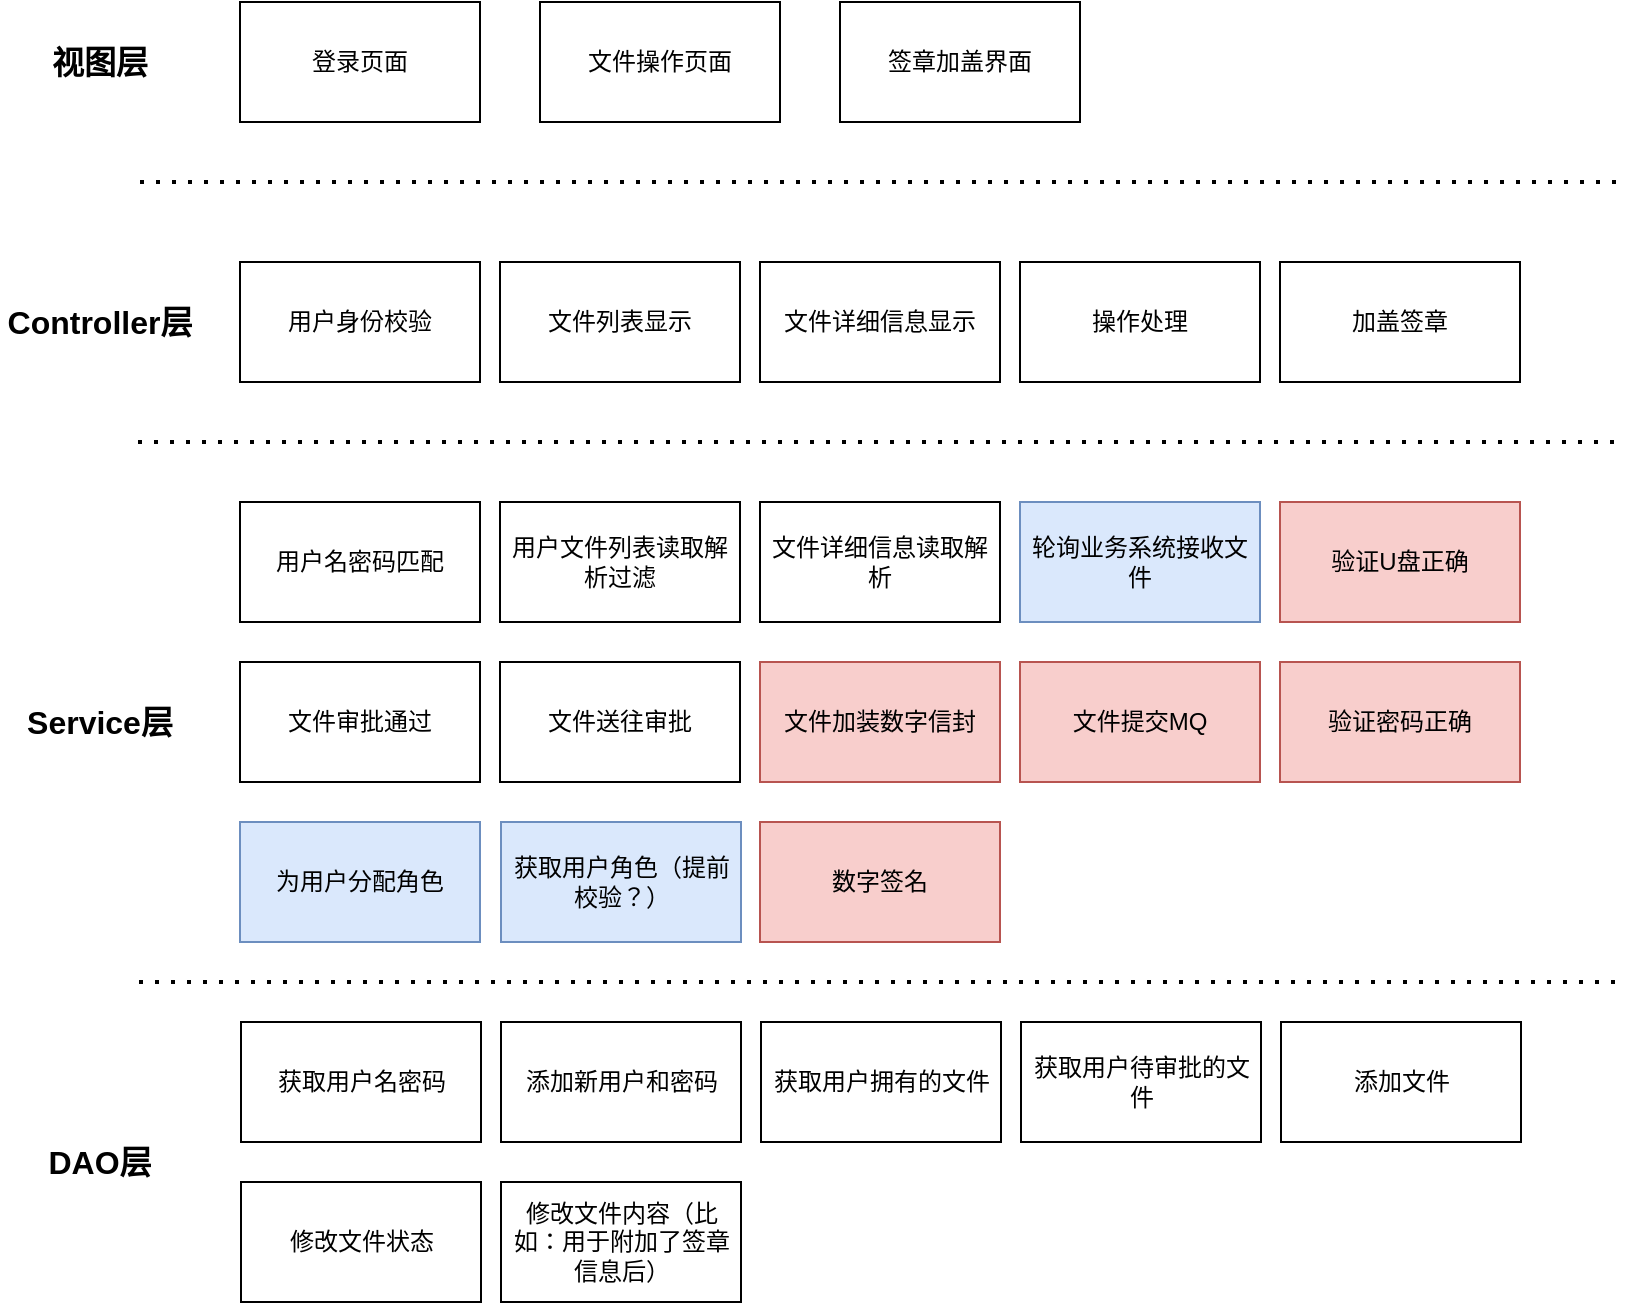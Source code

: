 <mxfile version="13.8.8" type="device"><diagram id="j0eYqefR6BFJ1R1NsVZ7" name="第 1 页"><mxGraphModel dx="1037" dy="580" grid="1" gridSize="10" guides="1" tooltips="1" connect="1" arrows="1" fold="1" page="1" pageScale="1" pageWidth="827" pageHeight="1169" math="0" shadow="0"><root><mxCell id="0"/><mxCell id="1" parent="0"/><mxCell id="GIBE27z-StcBjQNVkmUf-1" value="" style="endArrow=none;dashed=1;html=1;dashPattern=1 3;strokeWidth=2;" parent="1" edge="1"><mxGeometry width="50" height="50" relative="1" as="geometry"><mxPoint x="70" y="220" as="sourcePoint"/><mxPoint x="810" y="220" as="targetPoint"/></mxGeometry></mxCell><mxCell id="GIBE27z-StcBjQNVkmUf-3" value="登录页面" style="rounded=0;whiteSpace=wrap;html=1;" parent="1" vertex="1"><mxGeometry x="120" y="130" width="120" height="60" as="geometry"/></mxCell><mxCell id="GIBE27z-StcBjQNVkmUf-4" value="文件操作页面" style="rounded=0;whiteSpace=wrap;html=1;" parent="1" vertex="1"><mxGeometry x="270" y="130" width="120" height="60" as="geometry"/></mxCell><mxCell id="GIBE27z-StcBjQNVkmUf-5" value="用户身份校验" style="rounded=0;whiteSpace=wrap;html=1;" parent="1" vertex="1"><mxGeometry x="120" y="260" width="120" height="60" as="geometry"/></mxCell><mxCell id="GIBE27z-StcBjQNVkmUf-6" value="文件列表显示" style="rounded=0;whiteSpace=wrap;html=1;" parent="1" vertex="1"><mxGeometry x="250" y="260" width="120" height="60" as="geometry"/></mxCell><mxCell id="GIBE27z-StcBjQNVkmUf-7" value="&lt;span&gt;文件详细信息显示&lt;/span&gt;" style="rounded=0;whiteSpace=wrap;html=1;" parent="1" vertex="1"><mxGeometry x="380" y="260" width="120" height="60" as="geometry"/></mxCell><mxCell id="GIBE27z-StcBjQNVkmUf-8" value="签章加盖界面" style="rounded=0;whiteSpace=wrap;html=1;" parent="1" vertex="1"><mxGeometry x="420" y="130" width="120" height="60" as="geometry"/></mxCell><mxCell id="GIBE27z-StcBjQNVkmUf-9" value="操作处理" style="rounded=0;whiteSpace=wrap;html=1;" parent="1" vertex="1"><mxGeometry x="510" y="260" width="120" height="60" as="geometry"/></mxCell><mxCell id="GIBE27z-StcBjQNVkmUf-11" value="" style="endArrow=none;dashed=1;html=1;dashPattern=1 3;strokeWidth=2;" parent="1" edge="1"><mxGeometry width="50" height="50" relative="1" as="geometry"><mxPoint x="69" y="350" as="sourcePoint"/><mxPoint x="810" y="350" as="targetPoint"/></mxGeometry></mxCell><mxCell id="GIBE27z-StcBjQNVkmUf-12" value="用户名密码匹配" style="rounded=0;whiteSpace=wrap;html=1;" parent="1" vertex="1"><mxGeometry x="120" y="380" width="120" height="60" as="geometry"/></mxCell><mxCell id="GIBE27z-StcBjQNVkmUf-13" value="用户文件列表读取解析过滤" style="rounded=0;whiteSpace=wrap;html=1;" parent="1" vertex="1"><mxGeometry x="250" y="380" width="120" height="60" as="geometry"/></mxCell><mxCell id="GIBE27z-StcBjQNVkmUf-14" value="文件详细信息读取解析" style="rounded=0;whiteSpace=wrap;html=1;" parent="1" vertex="1"><mxGeometry x="380" y="380" width="120" height="60" as="geometry"/></mxCell><mxCell id="GIBE27z-StcBjQNVkmUf-15" value="文件审批通过" style="rounded=0;whiteSpace=wrap;html=1;" parent="1" vertex="1"><mxGeometry x="120" y="460" width="120" height="60" as="geometry"/></mxCell><mxCell id="GIBE27z-StcBjQNVkmUf-16" value="文件加装数字信封" style="rounded=0;whiteSpace=wrap;html=1;fillColor=#f8cecc;strokeColor=#b85450;" parent="1" vertex="1"><mxGeometry x="380" y="460" width="120" height="60" as="geometry"/></mxCell><mxCell id="GIBE27z-StcBjQNVkmUf-17" value="文件提交MQ" style="rounded=0;whiteSpace=wrap;html=1;fillColor=#f8cecc;strokeColor=#b85450;" parent="1" vertex="1"><mxGeometry x="510" y="460" width="120" height="60" as="geometry"/></mxCell><mxCell id="GIBE27z-StcBjQNVkmUf-18" value="文件送往审批" style="rounded=0;whiteSpace=wrap;html=1;" parent="1" vertex="1"><mxGeometry x="250" y="460" width="120" height="60" as="geometry"/></mxCell><mxCell id="GIBE27z-StcBjQNVkmUf-19" value="" style="endArrow=none;dashed=1;html=1;dashPattern=1 3;strokeWidth=2;" parent="1" edge="1"><mxGeometry width="50" height="50" relative="1" as="geometry"><mxPoint x="69.5" y="620" as="sourcePoint"/><mxPoint x="810.5" y="620" as="targetPoint"/></mxGeometry></mxCell><mxCell id="GIBE27z-StcBjQNVkmUf-20" value="轮询业务系统接收文件" style="rounded=0;whiteSpace=wrap;html=1;fillColor=#dae8fc;strokeColor=#6c8ebf;" parent="1" vertex="1"><mxGeometry x="510" y="380" width="120" height="60" as="geometry"/></mxCell><mxCell id="GIBE27z-StcBjQNVkmUf-21" value="加盖签章" style="rounded=0;whiteSpace=wrap;html=1;" parent="1" vertex="1"><mxGeometry x="640" y="260" width="120" height="60" as="geometry"/></mxCell><mxCell id="GIBE27z-StcBjQNVkmUf-22" value="验证U盘正确" style="rounded=0;whiteSpace=wrap;html=1;fillColor=#f8cecc;strokeColor=#b85450;" parent="1" vertex="1"><mxGeometry x="640" y="380" width="120" height="60" as="geometry"/></mxCell><mxCell id="GIBE27z-StcBjQNVkmUf-23" value="验证密码正确" style="rounded=0;whiteSpace=wrap;html=1;fillColor=#f8cecc;strokeColor=#b85450;" parent="1" vertex="1"><mxGeometry x="640" y="460" width="120" height="60" as="geometry"/></mxCell><mxCell id="GIBE27z-StcBjQNVkmUf-25" value="添加新用户和密码" style="rounded=0;whiteSpace=wrap;html=1;" parent="1" vertex="1"><mxGeometry x="250.5" y="640" width="120" height="60" as="geometry"/></mxCell><mxCell id="GIBE27z-StcBjQNVkmUf-26" value="获取用户名密码" style="rounded=0;whiteSpace=wrap;html=1;" parent="1" vertex="1"><mxGeometry x="120.5" y="640" width="120" height="60" as="geometry"/></mxCell><mxCell id="GIBE27z-StcBjQNVkmUf-27" value="获取用户拥有的文件" style="rounded=0;whiteSpace=wrap;html=1;" parent="1" vertex="1"><mxGeometry x="380.5" y="640" width="120" height="60" as="geometry"/></mxCell><mxCell id="GIBE27z-StcBjQNVkmUf-28" value="获取用户待审批的文件" style="rounded=0;whiteSpace=wrap;html=1;" parent="1" vertex="1"><mxGeometry x="510.5" y="640" width="120" height="60" as="geometry"/></mxCell><mxCell id="GIBE27z-StcBjQNVkmUf-29" value="添加文件" style="rounded=0;whiteSpace=wrap;html=1;" parent="1" vertex="1"><mxGeometry x="640.5" y="640" width="120" height="60" as="geometry"/></mxCell><mxCell id="GIBE27z-StcBjQNVkmUf-30" value="修改文件状态" style="rounded=0;whiteSpace=wrap;html=1;" parent="1" vertex="1"><mxGeometry x="120.5" y="720" width="120" height="60" as="geometry"/></mxCell><mxCell id="GIBE27z-StcBjQNVkmUf-31" value="修改文件内容（比如：用于附加了签章信息后）" style="rounded=0;whiteSpace=wrap;html=1;" parent="1" vertex="1"><mxGeometry x="250.5" y="720" width="120" height="60" as="geometry"/></mxCell><mxCell id="GIBE27z-StcBjQNVkmUf-32" value="为用户分配角色" style="rounded=0;whiteSpace=wrap;html=1;fillColor=#dae8fc;strokeColor=#6c8ebf;" parent="1" vertex="1"><mxGeometry x="120" y="540" width="120" height="60" as="geometry"/></mxCell><mxCell id="GIBE27z-StcBjQNVkmUf-33" value="获取用户角色（提前校验？）" style="rounded=0;whiteSpace=wrap;html=1;fillColor=#dae8fc;strokeColor=#6c8ebf;" parent="1" vertex="1"><mxGeometry x="250.5" y="540" width="120" height="60" as="geometry"/></mxCell><mxCell id="GIBE27z-StcBjQNVkmUf-34" value="&lt;b&gt;&lt;font style=&quot;font-size: 16px&quot;&gt;视图层&lt;/font&gt;&lt;/b&gt;" style="text;html=1;strokeColor=none;fillColor=none;align=center;verticalAlign=middle;whiteSpace=wrap;rounded=0;" parent="1" vertex="1"><mxGeometry x="20" y="150" width="60" height="20" as="geometry"/></mxCell><mxCell id="GIBE27z-StcBjQNVkmUf-35" value="&lt;b&gt;&lt;font style=&quot;font-size: 16px&quot;&gt;Controller层&lt;/font&gt;&lt;/b&gt;" style="text;html=1;strokeColor=none;fillColor=none;align=center;verticalAlign=middle;whiteSpace=wrap;rounded=0;" parent="1" vertex="1"><mxGeometry y="280" width="100" height="20" as="geometry"/></mxCell><mxCell id="GIBE27z-StcBjQNVkmUf-36" value="&lt;span style=&quot;font-size: 16px&quot;&gt;&lt;b&gt;Service层&lt;/b&gt;&lt;/span&gt;" style="text;html=1;strokeColor=none;fillColor=none;align=center;verticalAlign=middle;whiteSpace=wrap;rounded=0;" parent="1" vertex="1"><mxGeometry x="10" y="480" width="80" height="20" as="geometry"/></mxCell><mxCell id="GIBE27z-StcBjQNVkmUf-37" value="&lt;b&gt;&lt;font style=&quot;font-size: 16px&quot;&gt;DAO层&lt;/font&gt;&lt;/b&gt;" style="text;html=1;strokeColor=none;fillColor=none;align=center;verticalAlign=middle;whiteSpace=wrap;rounded=0;" parent="1" vertex="1"><mxGeometry x="20" y="700" width="60" height="20" as="geometry"/></mxCell><mxCell id="u6jBpO9UtJa-XuoiEuA2-1" value="数字签名" style="rounded=0;whiteSpace=wrap;html=1;fillColor=#f8cecc;strokeColor=#b85450;" vertex="1" parent="1"><mxGeometry x="380" y="540" width="120" height="60" as="geometry"/></mxCell></root></mxGraphModel></diagram></mxfile>